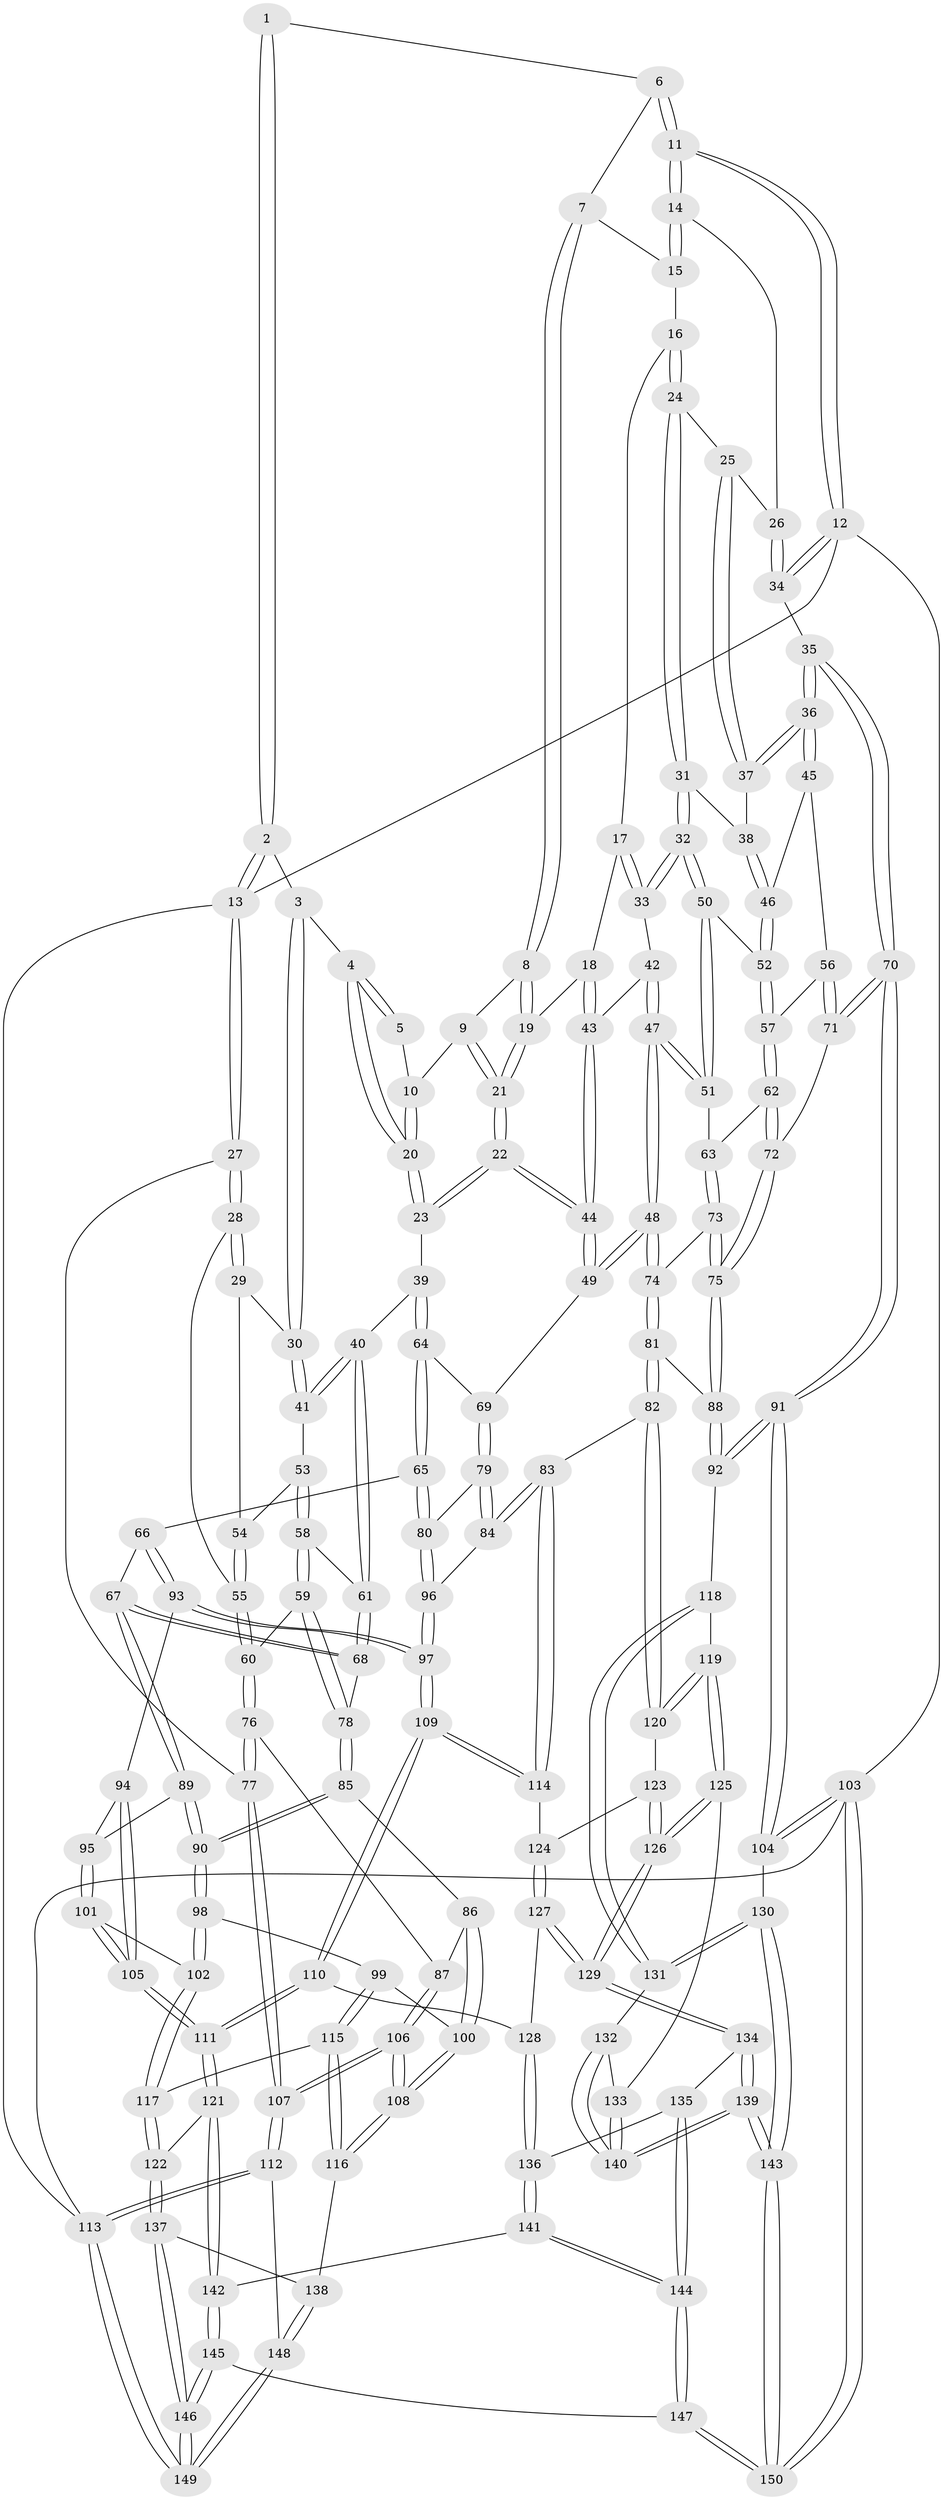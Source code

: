 // Generated by graph-tools (version 1.1) at 2025/02/03/09/25 05:02:15]
// undirected, 150 vertices, 372 edges
graph export_dot {
graph [start="1"]
  node [color=gray90,style=filled];
  1 [pos="+0.7296586389590802+0"];
  2 [pos="+0.333523033122625+0"];
  3 [pos="+0.3333730307523048+0"];
  4 [pos="+0.4625210967269917+0.10556804826592657"];
  5 [pos="+0.6317367338535087+0.0024045384500184118"];
  6 [pos="+0.819486787008064+0"];
  7 [pos="+0.8142030883462031+0"];
  8 [pos="+0.7277090894099354+0.09821265517448749"];
  9 [pos="+0.6248072613548328+0.12154572950864903"];
  10 [pos="+0.6040531783544145+0.10556392686033098"];
  11 [pos="+1+0"];
  12 [pos="+1+0"];
  13 [pos="+0+0"];
  14 [pos="+0.9487775532448053+0.13899773193991125"];
  15 [pos="+0.8224160917916643+0"];
  16 [pos="+0.8321148265322647+0.11512347577443321"];
  17 [pos="+0.8104184090206049+0.15395394192388875"];
  18 [pos="+0.7504866441302966+0.1889628542246366"];
  19 [pos="+0.7242546014689417+0.18032716933275275"];
  20 [pos="+0.4745736311447994+0.12469868434053126"];
  21 [pos="+0.6489571042169334+0.24795259235819708"];
  22 [pos="+0.6341707617486676+0.2825277005577668"];
  23 [pos="+0.4802709630103619+0.1967114996062515"];
  24 [pos="+0.8673998669308615+0.17467959467912467"];
  25 [pos="+0.9323774006871217+0.16356922980336552"];
  26 [pos="+0.9496556033738328+0.14116687380922852"];
  27 [pos="+0+0.10148790033677936"];
  28 [pos="+0+0.18496476295263928"];
  29 [pos="+0.16823017036605975+0.16335682668637552"];
  30 [pos="+0.23452478011425024+0.11177782456591591"];
  31 [pos="+0.8554827271219974+0.2390243708502303"];
  32 [pos="+0.8466730911017081+0.24553065964897564"];
  33 [pos="+0.8145666572886572+0.23562895715978105"];
  34 [pos="+1+0.2606623219568851"];
  35 [pos="+1+0.2950562535705123"];
  36 [pos="+1+0.2901725211900047"];
  37 [pos="+0.9298878834913031+0.22684190702900933"];
  38 [pos="+0.9123263225823344+0.23808009394517266"];
  39 [pos="+0.4057296444257135+0.28252403768940276"];
  40 [pos="+0.4029696427101847+0.28237508998141103"];
  41 [pos="+0.35098668214776396+0.2501531810943826"];
  42 [pos="+0.8049688660255867+0.23572499182762113"];
  43 [pos="+0.8024386621660085+0.23497903627623176"];
  44 [pos="+0.6412329865695818+0.3059775534239315"];
  45 [pos="+0.9487145037698295+0.302737713064241"];
  46 [pos="+0.932401997296715+0.2975413558841147"];
  47 [pos="+0.7450325002143574+0.354852434691129"];
  48 [pos="+0.6874004517771889+0.3772451629210283"];
  49 [pos="+0.6464049033194372+0.3477454079653383"];
  50 [pos="+0.850933377516592+0.3125514298366795"];
  51 [pos="+0.8212127056345391+0.34064060622518544"];
  52 [pos="+0.8798294223710934+0.3225023575649142"];
  53 [pos="+0.22855565396166486+0.30006221278469597"];
  54 [pos="+0.20413411241509502+0.2605524283827036"];
  55 [pos="+0.0973408543683037+0.37894888074456967"];
  56 [pos="+0.9277100864327623+0.36538063503478824"];
  57 [pos="+0.9133858173222145+0.3703046449036642"];
  58 [pos="+0.24719055018019268+0.3781537057139963"];
  59 [pos="+0.1314037190217766+0.4038316777238419"];
  60 [pos="+0.10280718102852791+0.39709349165322166"];
  61 [pos="+0.259275233339134+0.3857900201895769"];
  62 [pos="+0.9068228976825431+0.3902281635080505"];
  63 [pos="+0.8470924431246447+0.3886831045555049"];
  64 [pos="+0.44739887018501856+0.3711146813065747"];
  65 [pos="+0.41430516774619236+0.4794340657219809"];
  66 [pos="+0.41096150619118726+0.48074614632875645"];
  67 [pos="+0.3296285673755659+0.4822200702408219"];
  68 [pos="+0.2726618584281325+0.4126894206774244"];
  69 [pos="+0.6265267742351482+0.3593082862930106"];
  70 [pos="+1+0.34649714736296455"];
  71 [pos="+1+0.375890276322752"];
  72 [pos="+0.925037947350347+0.4752359090886875"];
  73 [pos="+0.832301067420065+0.461000243992148"];
  74 [pos="+0.6980361784184935+0.4015944311282733"];
  75 [pos="+0.885003288042661+0.522802119299819"];
  76 [pos="+0.07673879168758833+0.4231831560040905"];
  77 [pos="+0+0.4638731954447816"];
  78 [pos="+0.17430441711543385+0.5061403630057707"];
  79 [pos="+0.5757382247344145+0.4423809434909046"];
  80 [pos="+0.4731688633417638+0.5068421539052836"];
  81 [pos="+0.6926358480526595+0.5877314661740002"];
  82 [pos="+0.6714420014297919+0.6085475050131438"];
  83 [pos="+0.6644125469738792+0.6088371441394672"];
  84 [pos="+0.6168770169552616+0.5917578650851455"];
  85 [pos="+0.1739269244750219+0.5324274986139099"];
  86 [pos="+0.14019367034585456+0.5499203056577782"];
  87 [pos="+0.0803137247151129+0.5582096834777874"];
  88 [pos="+0.87952669876852+0.5700150584093856"];
  89 [pos="+0.30274037890363087+0.5209036358773393"];
  90 [pos="+0.24668322218957525+0.5583309625377043"];
  91 [pos="+1+0.6821597347800336"];
  92 [pos="+0.9099304356475918+0.6119250985342407"];
  93 [pos="+0.399177002343259+0.6107070210614319"];
  94 [pos="+0.3449641691683782+0.6076485909227127"];
  95 [pos="+0.3309210178959133+0.5956463022797689"];
  96 [pos="+0.5307175688105893+0.5839029459583847"];
  97 [pos="+0.4427299457055825+0.7031237434815147"];
  98 [pos="+0.2389861077214557+0.6410676583822387"];
  99 [pos="+0.23033407902822955+0.6431635561110498"];
  100 [pos="+0.170793434552764+0.6207077256108895"];
  101 [pos="+0.27955954464861016+0.6592476575376937"];
  102 [pos="+0.23995790045961377+0.6419728302256011"];
  103 [pos="+1+1"];
  104 [pos="+1+0.7879291238902408"];
  105 [pos="+0.3313807230928421+0.7018578476721814"];
  106 [pos="+0+0.7815927486167435"];
  107 [pos="+0+0.7925622552687092"];
  108 [pos="+0+0.7688035580991301"];
  109 [pos="+0.4366410004759129+0.7319963400213277"];
  110 [pos="+0.41490311116796436+0.759468953975713"];
  111 [pos="+0.3941673577774759+0.7829071678974979"];
  112 [pos="+0+0.8266486514997172"];
  113 [pos="+0+1"];
  114 [pos="+0.5669269217783917+0.7279889440012182"];
  115 [pos="+0.10963427200911506+0.7368913629501926"];
  116 [pos="+0.02152612653414552+0.7613240798671465"];
  117 [pos="+0.22948787419417363+0.7476747630903544"];
  118 [pos="+0.8599210454646186+0.7379830313772385"];
  119 [pos="+0.8412831660917838+0.7444578177315297"];
  120 [pos="+0.711448454640149+0.7069392461590751"];
  121 [pos="+0.38187424550830873+0.8229516038038831"];
  122 [pos="+0.3538931084293258+0.836828629119573"];
  123 [pos="+0.7033362572223822+0.72879365573538"];
  124 [pos="+0.5960980213303686+0.7703278135478439"];
  125 [pos="+0.8123958383370979+0.796124969768873"];
  126 [pos="+0.697728865724792+0.8204927586520739"];
  127 [pos="+0.5982883035153982+0.7940421768199541"];
  128 [pos="+0.5878352761598122+0.8017228185926859"];
  129 [pos="+0.6820795933762385+0.8582544728234385"];
  130 [pos="+0.9922453423721379+0.8468745604729807"];
  131 [pos="+0.9388692694957285+0.819803645225493"];
  132 [pos="+0.88546915138043+0.8498837108674231"];
  133 [pos="+0.8092419814366929+0.8359290256080414"];
  134 [pos="+0.6861486926527995+0.9203332897389206"];
  135 [pos="+0.5675452096550183+0.9075550480173963"];
  136 [pos="+0.5122718652876135+0.8844132499631678"];
  137 [pos="+0.3483618547488263+0.8420219710387168"];
  138 [pos="+0.31854088354783333+0.8616995955801031"];
  139 [pos="+0.7498896482885615+1"];
  140 [pos="+0.7803083730931424+0.9424374211355494"];
  141 [pos="+0.4730408203106484+0.8819388500975514"];
  142 [pos="+0.43532896868494164+0.8658257635529935"];
  143 [pos="+0.7940180436401384+1"];
  144 [pos="+0.5387741447431075+1"];
  145 [pos="+0.4218254048105428+1"];
  146 [pos="+0.40579376893854324+1"];
  147 [pos="+0.553441010476738+1"];
  148 [pos="+0.2587575769130945+0.9284946033715773"];
  149 [pos="+0.18259837523543979+1"];
  150 [pos="+0.7964175481951575+1"];
  1 -- 2;
  1 -- 2;
  1 -- 6;
  2 -- 3;
  2 -- 13;
  2 -- 13;
  3 -- 4;
  3 -- 30;
  3 -- 30;
  4 -- 5;
  4 -- 5;
  4 -- 20;
  4 -- 20;
  5 -- 10;
  6 -- 7;
  6 -- 11;
  6 -- 11;
  7 -- 8;
  7 -- 8;
  7 -- 15;
  8 -- 9;
  8 -- 19;
  8 -- 19;
  9 -- 10;
  9 -- 21;
  9 -- 21;
  10 -- 20;
  10 -- 20;
  11 -- 12;
  11 -- 12;
  11 -- 14;
  11 -- 14;
  12 -- 13;
  12 -- 34;
  12 -- 34;
  12 -- 103;
  13 -- 27;
  13 -- 27;
  13 -- 113;
  14 -- 15;
  14 -- 15;
  14 -- 26;
  15 -- 16;
  16 -- 17;
  16 -- 24;
  16 -- 24;
  17 -- 18;
  17 -- 33;
  17 -- 33;
  18 -- 19;
  18 -- 43;
  18 -- 43;
  19 -- 21;
  19 -- 21;
  20 -- 23;
  20 -- 23;
  21 -- 22;
  21 -- 22;
  22 -- 23;
  22 -- 23;
  22 -- 44;
  22 -- 44;
  23 -- 39;
  24 -- 25;
  24 -- 31;
  24 -- 31;
  25 -- 26;
  25 -- 37;
  25 -- 37;
  26 -- 34;
  26 -- 34;
  27 -- 28;
  27 -- 28;
  27 -- 77;
  28 -- 29;
  28 -- 29;
  28 -- 55;
  29 -- 30;
  29 -- 54;
  30 -- 41;
  30 -- 41;
  31 -- 32;
  31 -- 32;
  31 -- 38;
  32 -- 33;
  32 -- 33;
  32 -- 50;
  32 -- 50;
  33 -- 42;
  34 -- 35;
  35 -- 36;
  35 -- 36;
  35 -- 70;
  35 -- 70;
  36 -- 37;
  36 -- 37;
  36 -- 45;
  36 -- 45;
  37 -- 38;
  38 -- 46;
  38 -- 46;
  39 -- 40;
  39 -- 64;
  39 -- 64;
  40 -- 41;
  40 -- 41;
  40 -- 61;
  40 -- 61;
  41 -- 53;
  42 -- 43;
  42 -- 47;
  42 -- 47;
  43 -- 44;
  43 -- 44;
  44 -- 49;
  44 -- 49;
  45 -- 46;
  45 -- 56;
  46 -- 52;
  46 -- 52;
  47 -- 48;
  47 -- 48;
  47 -- 51;
  47 -- 51;
  48 -- 49;
  48 -- 49;
  48 -- 74;
  48 -- 74;
  49 -- 69;
  50 -- 51;
  50 -- 51;
  50 -- 52;
  51 -- 63;
  52 -- 57;
  52 -- 57;
  53 -- 54;
  53 -- 58;
  53 -- 58;
  54 -- 55;
  54 -- 55;
  55 -- 60;
  55 -- 60;
  56 -- 57;
  56 -- 71;
  56 -- 71;
  57 -- 62;
  57 -- 62;
  58 -- 59;
  58 -- 59;
  58 -- 61;
  59 -- 60;
  59 -- 78;
  59 -- 78;
  60 -- 76;
  60 -- 76;
  61 -- 68;
  61 -- 68;
  62 -- 63;
  62 -- 72;
  62 -- 72;
  63 -- 73;
  63 -- 73;
  64 -- 65;
  64 -- 65;
  64 -- 69;
  65 -- 66;
  65 -- 80;
  65 -- 80;
  66 -- 67;
  66 -- 93;
  66 -- 93;
  67 -- 68;
  67 -- 68;
  67 -- 89;
  67 -- 89;
  68 -- 78;
  69 -- 79;
  69 -- 79;
  70 -- 71;
  70 -- 71;
  70 -- 91;
  70 -- 91;
  71 -- 72;
  72 -- 75;
  72 -- 75;
  73 -- 74;
  73 -- 75;
  73 -- 75;
  74 -- 81;
  74 -- 81;
  75 -- 88;
  75 -- 88;
  76 -- 77;
  76 -- 77;
  76 -- 87;
  77 -- 107;
  77 -- 107;
  78 -- 85;
  78 -- 85;
  79 -- 80;
  79 -- 84;
  79 -- 84;
  80 -- 96;
  80 -- 96;
  81 -- 82;
  81 -- 82;
  81 -- 88;
  82 -- 83;
  82 -- 120;
  82 -- 120;
  83 -- 84;
  83 -- 84;
  83 -- 114;
  83 -- 114;
  84 -- 96;
  85 -- 86;
  85 -- 90;
  85 -- 90;
  86 -- 87;
  86 -- 100;
  86 -- 100;
  87 -- 106;
  87 -- 106;
  88 -- 92;
  88 -- 92;
  89 -- 90;
  89 -- 90;
  89 -- 95;
  90 -- 98;
  90 -- 98;
  91 -- 92;
  91 -- 92;
  91 -- 104;
  91 -- 104;
  92 -- 118;
  93 -- 94;
  93 -- 97;
  93 -- 97;
  94 -- 95;
  94 -- 105;
  94 -- 105;
  95 -- 101;
  95 -- 101;
  96 -- 97;
  96 -- 97;
  97 -- 109;
  97 -- 109;
  98 -- 99;
  98 -- 102;
  98 -- 102;
  99 -- 100;
  99 -- 115;
  99 -- 115;
  100 -- 108;
  100 -- 108;
  101 -- 102;
  101 -- 105;
  101 -- 105;
  102 -- 117;
  102 -- 117;
  103 -- 104;
  103 -- 104;
  103 -- 150;
  103 -- 150;
  103 -- 113;
  104 -- 130;
  105 -- 111;
  105 -- 111;
  106 -- 107;
  106 -- 107;
  106 -- 108;
  106 -- 108;
  107 -- 112;
  107 -- 112;
  108 -- 116;
  108 -- 116;
  109 -- 110;
  109 -- 110;
  109 -- 114;
  109 -- 114;
  110 -- 111;
  110 -- 111;
  110 -- 128;
  111 -- 121;
  111 -- 121;
  112 -- 113;
  112 -- 113;
  112 -- 148;
  113 -- 149;
  113 -- 149;
  114 -- 124;
  115 -- 116;
  115 -- 116;
  115 -- 117;
  116 -- 138;
  117 -- 122;
  117 -- 122;
  118 -- 119;
  118 -- 131;
  118 -- 131;
  119 -- 120;
  119 -- 120;
  119 -- 125;
  119 -- 125;
  120 -- 123;
  121 -- 122;
  121 -- 142;
  121 -- 142;
  122 -- 137;
  122 -- 137;
  123 -- 124;
  123 -- 126;
  123 -- 126;
  124 -- 127;
  124 -- 127;
  125 -- 126;
  125 -- 126;
  125 -- 133;
  126 -- 129;
  126 -- 129;
  127 -- 128;
  127 -- 129;
  127 -- 129;
  128 -- 136;
  128 -- 136;
  129 -- 134;
  129 -- 134;
  130 -- 131;
  130 -- 131;
  130 -- 143;
  130 -- 143;
  131 -- 132;
  132 -- 133;
  132 -- 140;
  132 -- 140;
  133 -- 140;
  133 -- 140;
  134 -- 135;
  134 -- 139;
  134 -- 139;
  135 -- 136;
  135 -- 144;
  135 -- 144;
  136 -- 141;
  136 -- 141;
  137 -- 138;
  137 -- 146;
  137 -- 146;
  138 -- 148;
  138 -- 148;
  139 -- 140;
  139 -- 140;
  139 -- 143;
  139 -- 143;
  141 -- 142;
  141 -- 144;
  141 -- 144;
  142 -- 145;
  142 -- 145;
  143 -- 150;
  143 -- 150;
  144 -- 147;
  144 -- 147;
  145 -- 146;
  145 -- 146;
  145 -- 147;
  146 -- 149;
  146 -- 149;
  147 -- 150;
  147 -- 150;
  148 -- 149;
  148 -- 149;
}
